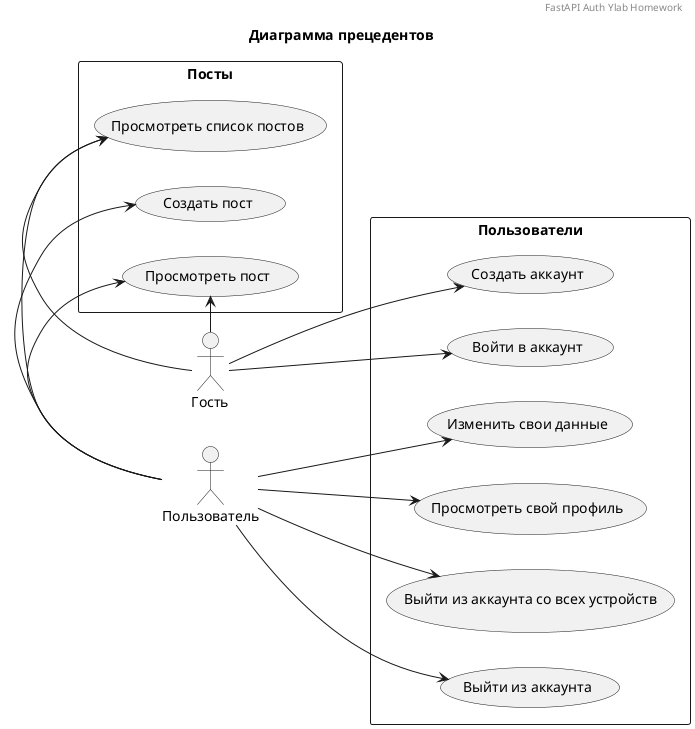 @startuml

header FastAPI Auth Ylab Homework
title Диаграмма прецедентов

left to right direction

rectangle "Пользователи" {
  usecase "Создать аккаунт" as create_acc
  usecase "Войти в аккаунт" as login
  usecase "Просмотреть свой профиль" as view_my_prof
  usecase "Изменить свои данные" as update_my_prof
  usecase "Выйти из аккаунта" as logout
  usecase "Выйти из аккаунта со всех устройств" as logout_all
}

rectangle "Посты" {
  usecase "Просмотреть список постов" as watch_post_list
  usecase "Просмотреть пост" as watch_post
  usecase "Создать пост" as create_post
}


actor "Гость" as guest
actor "Пользователь" as user

guest -r-> create_acc
guest -d-> login
guest --> watch_post
guest -l-> watch_post_list
user -l-> view_my_prof
user -d-> update_my_prof
user -r-> create_post
user -l-> watch_post
user -l-> watch_post_list
user -d-> logout
user -l-> logout_all

@enduml
